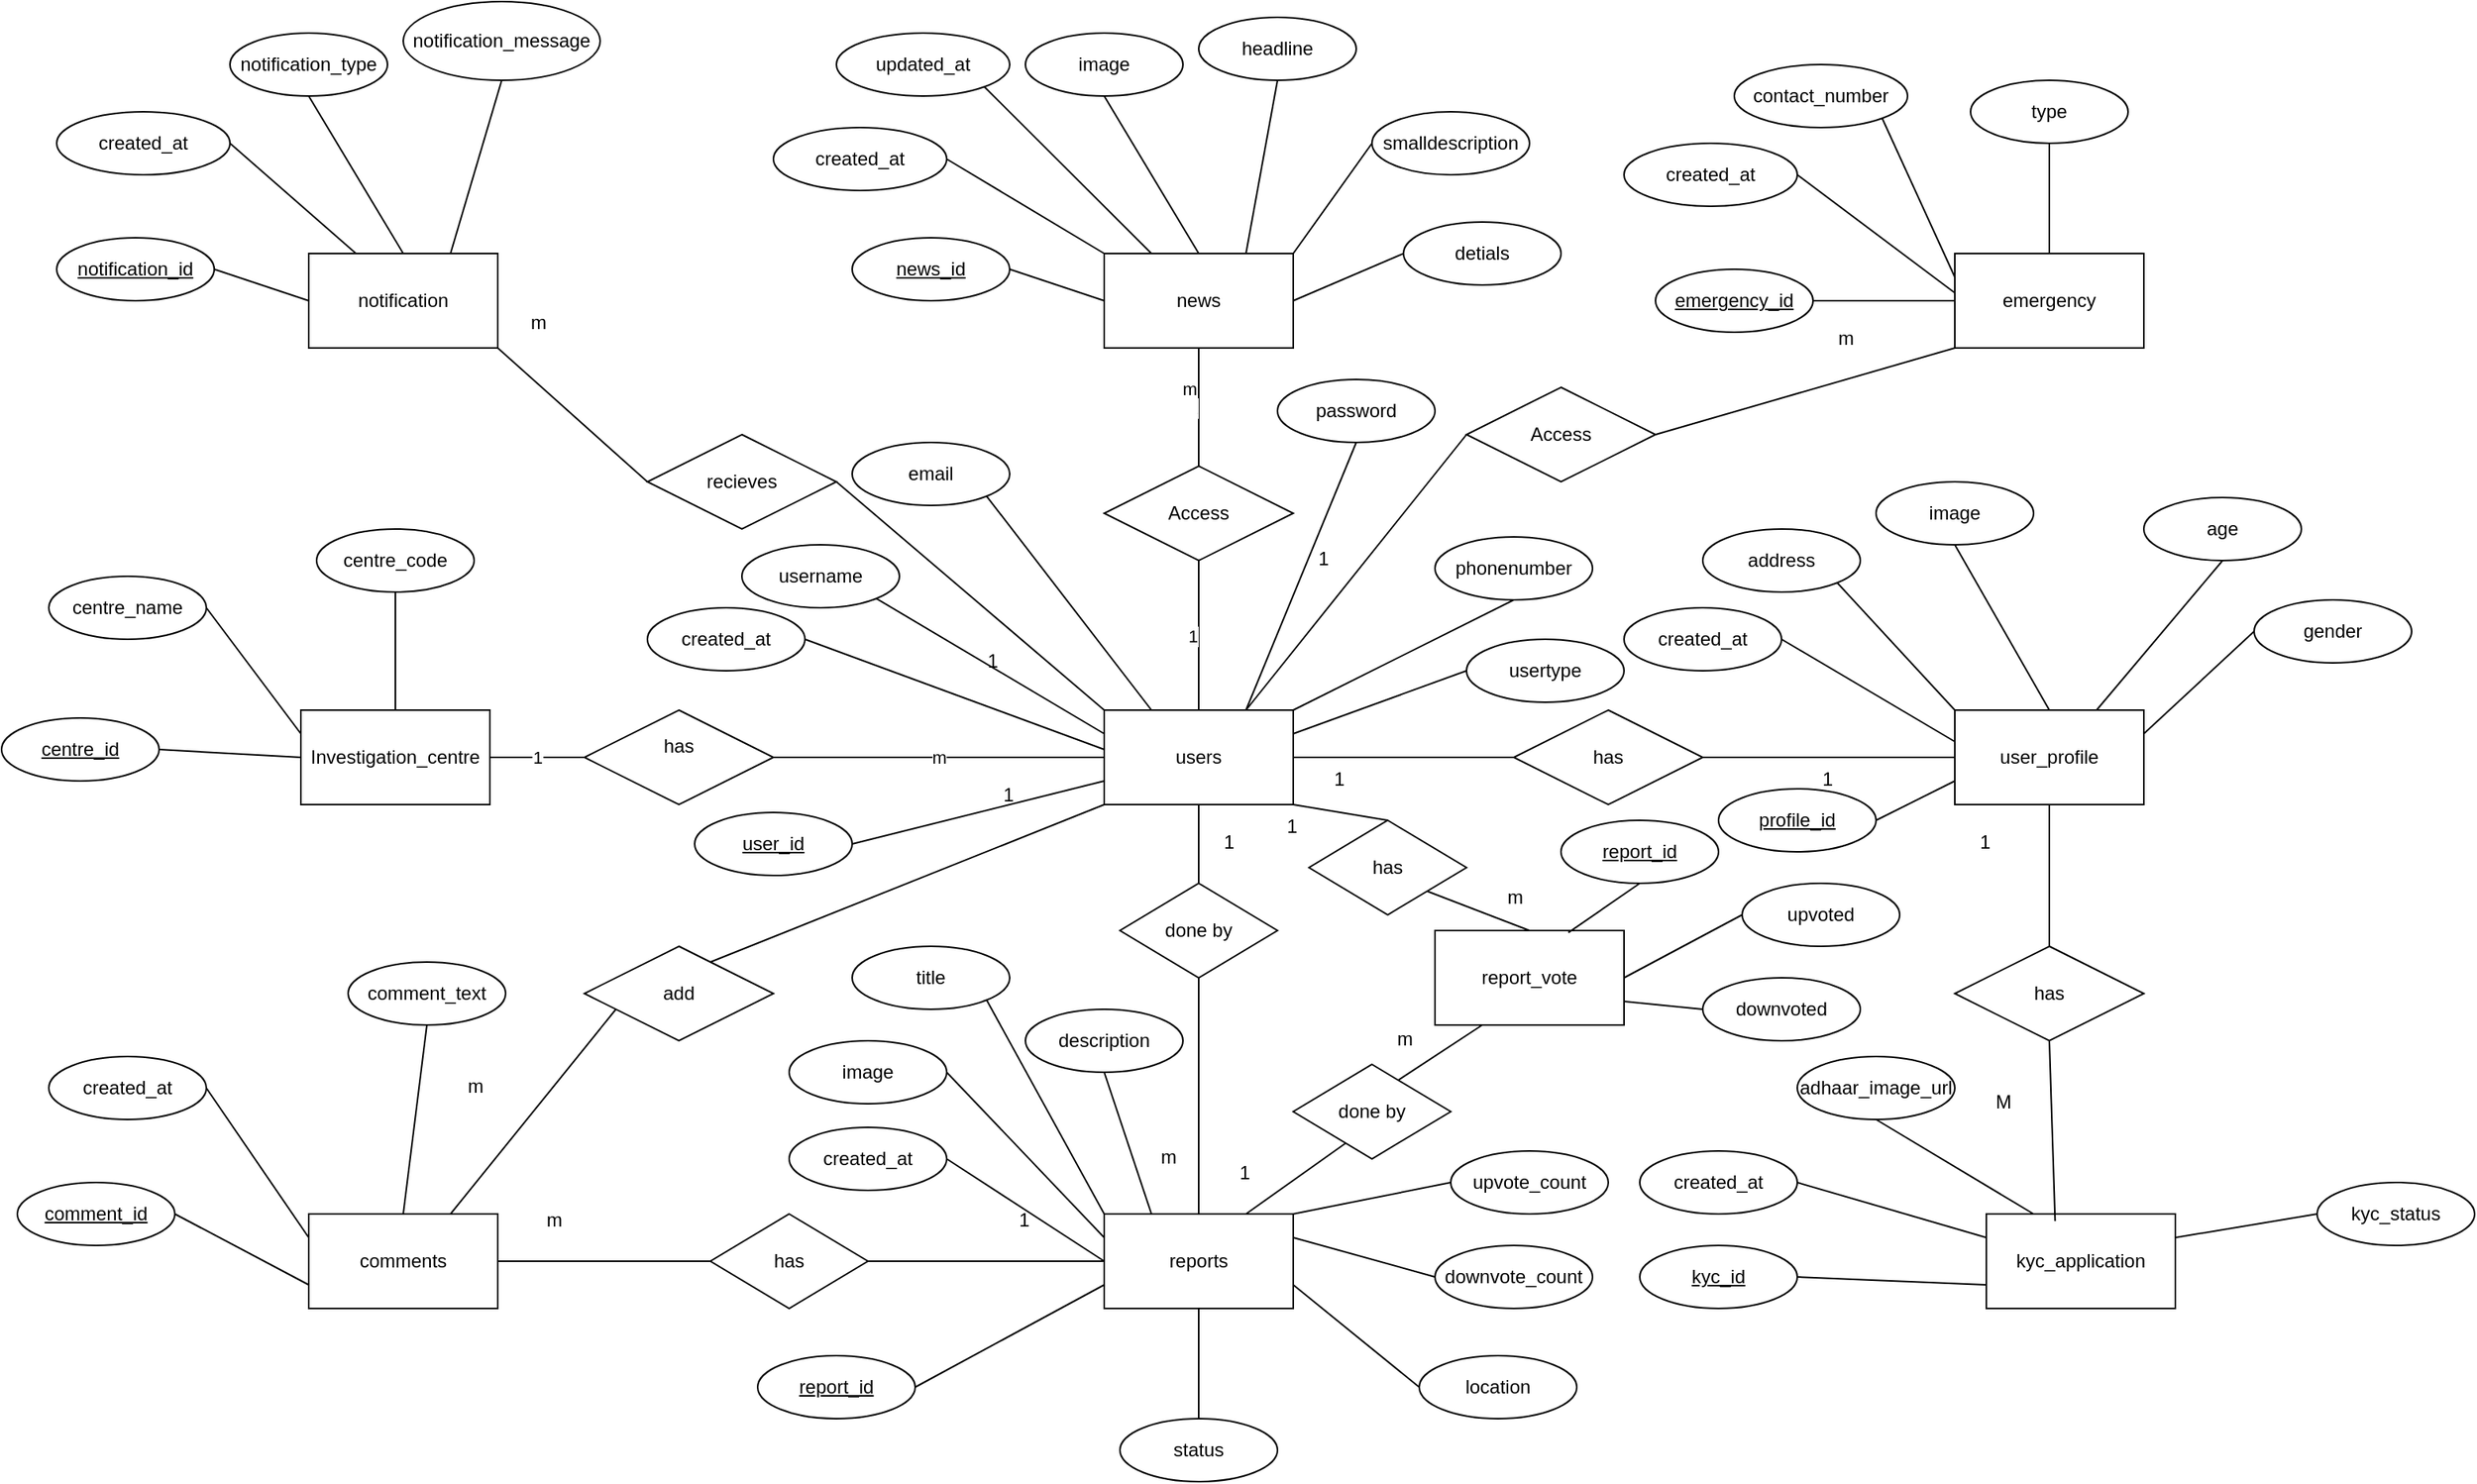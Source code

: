 <mxfile version="26.0.8">
  <diagram id="UpwW_3bpMgygPteX8tk0" name="Page-1">
    <mxGraphModel dx="983" dy="569" grid="1" gridSize="10" guides="1" tooltips="1" connect="1" arrows="1" fold="1" page="1" pageScale="1" pageWidth="1100" pageHeight="850" math="0" shadow="0">
      <root>
        <mxCell id="0" />
        <mxCell id="1" parent="0" />
        <mxCell id="CwxjlhTfIW4MWgsIg6It-1" value="Investigation_centre" style="rounded=0;whiteSpace=wrap;html=1;" parent="1" vertex="1">
          <mxGeometry x="370" y="580" width="120" height="60" as="geometry" />
        </mxCell>
        <mxCell id="CwxjlhTfIW4MWgsIg6It-2" value="centre_name" style="ellipse;whiteSpace=wrap;html=1;align=center;" parent="1" vertex="1">
          <mxGeometry x="210" y="495" width="100" height="40" as="geometry" />
        </mxCell>
        <mxCell id="CwxjlhTfIW4MWgsIg6It-3" value="centre_id" style="ellipse;whiteSpace=wrap;html=1;align=center;fontStyle=4;" parent="1" vertex="1">
          <mxGeometry x="180" y="585" width="100" height="40" as="geometry" />
        </mxCell>
        <mxCell id="CwxjlhTfIW4MWgsIg6It-4" value="centre_code" style="ellipse;whiteSpace=wrap;html=1;align=center;" parent="1" vertex="1">
          <mxGeometry x="380" y="465" width="100" height="40" as="geometry" />
        </mxCell>
        <mxCell id="CwxjlhTfIW4MWgsIg6It-5" value="" style="endArrow=none;html=1;rounded=0;exitX=1;exitY=0.5;exitDx=0;exitDy=0;entryX=0;entryY=0.5;entryDx=0;entryDy=0;" parent="1" source="CwxjlhTfIW4MWgsIg6It-3" target="CwxjlhTfIW4MWgsIg6It-1" edge="1">
          <mxGeometry relative="1" as="geometry">
            <mxPoint x="360" y="515" as="sourcePoint" />
            <mxPoint x="520" y="515" as="targetPoint" />
          </mxGeometry>
        </mxCell>
        <mxCell id="CwxjlhTfIW4MWgsIg6It-6" value="" style="endArrow=none;html=1;rounded=0;exitX=1;exitY=0.5;exitDx=0;exitDy=0;entryX=0;entryY=0.25;entryDx=0;entryDy=0;" parent="1" source="CwxjlhTfIW4MWgsIg6It-2" target="CwxjlhTfIW4MWgsIg6It-1" edge="1">
          <mxGeometry relative="1" as="geometry">
            <mxPoint x="350" y="485" as="sourcePoint" />
            <mxPoint x="420" y="455" as="targetPoint" />
          </mxGeometry>
        </mxCell>
        <mxCell id="CwxjlhTfIW4MWgsIg6It-7" value="" style="endArrow=none;html=1;rounded=0;exitX=0.5;exitY=1;exitDx=0;exitDy=0;entryX=0.5;entryY=0;entryDx=0;entryDy=0;" parent="1" source="CwxjlhTfIW4MWgsIg6It-4" target="CwxjlhTfIW4MWgsIg6It-1" edge="1">
          <mxGeometry relative="1" as="geometry">
            <mxPoint x="350" y="475" as="sourcePoint" />
            <mxPoint x="390" y="510" as="targetPoint" />
          </mxGeometry>
        </mxCell>
        <mxCell id="CwxjlhTfIW4MWgsIg6It-8" value="users" style="rounded=0;whiteSpace=wrap;html=1;" parent="1" vertex="1">
          <mxGeometry x="880" y="580" width="120" height="60" as="geometry" />
        </mxCell>
        <mxCell id="CwxjlhTfIW4MWgsIg6It-9" value="username" style="ellipse;whiteSpace=wrap;html=1;align=center;" parent="1" vertex="1">
          <mxGeometry x="650" y="475" width="100" height="40" as="geometry" />
        </mxCell>
        <mxCell id="CwxjlhTfIW4MWgsIg6It-10" value="user_id" style="ellipse;whiteSpace=wrap;html=1;align=center;fontStyle=4;" parent="1" vertex="1">
          <mxGeometry x="620" y="645" width="100" height="40" as="geometry" />
        </mxCell>
        <mxCell id="CwxjlhTfIW4MWgsIg6It-11" value="email" style="ellipse;whiteSpace=wrap;html=1;align=center;" parent="1" vertex="1">
          <mxGeometry x="720" y="410" width="100" height="40" as="geometry" />
        </mxCell>
        <mxCell id="CwxjlhTfIW4MWgsIg6It-12" value="" style="endArrow=none;html=1;rounded=0;exitX=1;exitY=0.5;exitDx=0;exitDy=0;entryX=0;entryY=0.75;entryDx=0;entryDy=0;" parent="1" source="CwxjlhTfIW4MWgsIg6It-10" target="CwxjlhTfIW4MWgsIg6It-8" edge="1">
          <mxGeometry relative="1" as="geometry">
            <mxPoint x="850" y="600" as="sourcePoint" />
            <mxPoint x="1010" y="600" as="targetPoint" />
          </mxGeometry>
        </mxCell>
        <mxCell id="CwxjlhTfIW4MWgsIg6It-13" value="" style="endArrow=none;html=1;rounded=0;exitX=1;exitY=1;exitDx=0;exitDy=0;entryX=0;entryY=0.25;entryDx=0;entryDy=0;" parent="1" source="CwxjlhTfIW4MWgsIg6It-9" target="CwxjlhTfIW4MWgsIg6It-8" edge="1">
          <mxGeometry relative="1" as="geometry">
            <mxPoint x="840" y="570" as="sourcePoint" />
            <mxPoint x="910" y="540" as="targetPoint" />
          </mxGeometry>
        </mxCell>
        <mxCell id="CwxjlhTfIW4MWgsIg6It-14" value="" style="endArrow=none;html=1;rounded=0;exitX=1;exitY=1;exitDx=0;exitDy=0;entryX=0.25;entryY=0;entryDx=0;entryDy=0;" parent="1" source="CwxjlhTfIW4MWgsIg6It-11" target="CwxjlhTfIW4MWgsIg6It-8" edge="1">
          <mxGeometry relative="1" as="geometry">
            <mxPoint x="840" y="560" as="sourcePoint" />
            <mxPoint x="900" y="570" as="targetPoint" />
          </mxGeometry>
        </mxCell>
        <mxCell id="CwxjlhTfIW4MWgsIg6It-15" value="password" style="ellipse;whiteSpace=wrap;html=1;align=center;" parent="1" vertex="1">
          <mxGeometry x="990" y="370" width="100" height="40" as="geometry" />
        </mxCell>
        <mxCell id="CwxjlhTfIW4MWgsIg6It-16" value="phonenumber" style="ellipse;whiteSpace=wrap;html=1;align=center;" parent="1" vertex="1">
          <mxGeometry x="1090" y="470" width="100" height="40" as="geometry" />
        </mxCell>
        <mxCell id="CwxjlhTfIW4MWgsIg6It-17" value="" style="endArrow=none;html=1;rounded=0;exitX=0.5;exitY=1;exitDx=0;exitDy=0;entryX=0.75;entryY=0;entryDx=0;entryDy=0;" parent="1" source="CwxjlhTfIW4MWgsIg6It-15" target="CwxjlhTfIW4MWgsIg6It-8" edge="1">
          <mxGeometry relative="1" as="geometry">
            <mxPoint x="890" y="520" as="sourcePoint" />
            <mxPoint x="940" y="580" as="targetPoint" />
          </mxGeometry>
        </mxCell>
        <mxCell id="CwxjlhTfIW4MWgsIg6It-18" value="" style="endArrow=none;html=1;rounded=0;exitX=0.5;exitY=1;exitDx=0;exitDy=0;entryX=1;entryY=0;entryDx=0;entryDy=0;" parent="1" source="CwxjlhTfIW4MWgsIg6It-16" target="CwxjlhTfIW4MWgsIg6It-8" edge="1">
          <mxGeometry relative="1" as="geometry">
            <mxPoint x="1000" y="500" as="sourcePoint" />
            <mxPoint x="970" y="580" as="targetPoint" />
          </mxGeometry>
        </mxCell>
        <mxCell id="CwxjlhTfIW4MWgsIg6It-19" value="usertype" style="ellipse;whiteSpace=wrap;html=1;align=center;" parent="1" vertex="1">
          <mxGeometry x="1110" y="535" width="100" height="40" as="geometry" />
        </mxCell>
        <mxCell id="CwxjlhTfIW4MWgsIg6It-20" value="" style="endArrow=none;html=1;rounded=0;exitX=0;exitY=0.5;exitDx=0;exitDy=0;entryX=1;entryY=0.25;entryDx=0;entryDy=0;" parent="1" source="CwxjlhTfIW4MWgsIg6It-19" target="CwxjlhTfIW4MWgsIg6It-8" edge="1">
          <mxGeometry relative="1" as="geometry">
            <mxPoint x="1070" y="500" as="sourcePoint" />
            <mxPoint x="1000" y="580" as="targetPoint" />
          </mxGeometry>
        </mxCell>
        <mxCell id="CwxjlhTfIW4MWgsIg6It-21" value="created_at" style="ellipse;whiteSpace=wrap;html=1;align=center;" parent="1" vertex="1">
          <mxGeometry x="590" y="515" width="100" height="40" as="geometry" />
        </mxCell>
        <mxCell id="CwxjlhTfIW4MWgsIg6It-22" value="" style="endArrow=none;html=1;rounded=0;exitX=1;exitY=0.5;exitDx=0;exitDy=0;" parent="1" source="CwxjlhTfIW4MWgsIg6It-21" edge="1">
          <mxGeometry relative="1" as="geometry">
            <mxPoint x="815" y="514" as="sourcePoint" />
            <mxPoint x="880" y="605" as="targetPoint" />
          </mxGeometry>
        </mxCell>
        <mxCell id="CwxjlhTfIW4MWgsIg6It-23" value="reports" style="rounded=0;whiteSpace=wrap;html=1;" parent="1" vertex="1">
          <mxGeometry x="880" y="900" width="120" height="60" as="geometry" />
        </mxCell>
        <mxCell id="CwxjlhTfIW4MWgsIg6It-24" value="title" style="ellipse;whiteSpace=wrap;html=1;align=center;" parent="1" vertex="1">
          <mxGeometry x="720" y="730" width="100" height="40" as="geometry" />
        </mxCell>
        <mxCell id="CwxjlhTfIW4MWgsIg6It-25" value="report_id" style="ellipse;whiteSpace=wrap;html=1;align=center;fontStyle=4;" parent="1" vertex="1">
          <mxGeometry x="660" y="990" width="100" height="40" as="geometry" />
        </mxCell>
        <mxCell id="CwxjlhTfIW4MWgsIg6It-26" value="description" style="ellipse;whiteSpace=wrap;html=1;align=center;" parent="1" vertex="1">
          <mxGeometry x="830" y="770" width="100" height="40" as="geometry" />
        </mxCell>
        <mxCell id="CwxjlhTfIW4MWgsIg6It-27" value="" style="endArrow=none;html=1;rounded=0;exitX=1;exitY=0.5;exitDx=0;exitDy=0;entryX=0;entryY=0.75;entryDx=0;entryDy=0;" parent="1" source="CwxjlhTfIW4MWgsIg6It-25" target="CwxjlhTfIW4MWgsIg6It-23" edge="1">
          <mxGeometry relative="1" as="geometry">
            <mxPoint x="850" y="870" as="sourcePoint" />
            <mxPoint x="1010" y="870" as="targetPoint" />
          </mxGeometry>
        </mxCell>
        <mxCell id="CwxjlhTfIW4MWgsIg6It-28" value="" style="endArrow=none;html=1;rounded=0;exitX=1;exitY=1;exitDx=0;exitDy=0;entryX=0;entryY=0;entryDx=0;entryDy=0;" parent="1" source="CwxjlhTfIW4MWgsIg6It-24" target="CwxjlhTfIW4MWgsIg6It-23" edge="1">
          <mxGeometry relative="1" as="geometry">
            <mxPoint x="840" y="840" as="sourcePoint" />
            <mxPoint x="910" y="810" as="targetPoint" />
          </mxGeometry>
        </mxCell>
        <mxCell id="CwxjlhTfIW4MWgsIg6It-29" value="" style="endArrow=none;html=1;rounded=0;exitX=0.5;exitY=1;exitDx=0;exitDy=0;entryX=0.25;entryY=0;entryDx=0;entryDy=0;" parent="1" source="CwxjlhTfIW4MWgsIg6It-26" target="CwxjlhTfIW4MWgsIg6It-23" edge="1">
          <mxGeometry relative="1" as="geometry">
            <mxPoint x="840" y="830" as="sourcePoint" />
            <mxPoint x="880" y="865" as="targetPoint" />
          </mxGeometry>
        </mxCell>
        <mxCell id="CwxjlhTfIW4MWgsIg6It-30" value="upvote_count" style="ellipse;whiteSpace=wrap;html=1;align=center;" parent="1" vertex="1">
          <mxGeometry x="1100" y="860" width="100" height="40" as="geometry" />
        </mxCell>
        <mxCell id="CwxjlhTfIW4MWgsIg6It-31" value="downvote_count" style="ellipse;whiteSpace=wrap;html=1;align=center;" parent="1" vertex="1">
          <mxGeometry x="1090" y="920" width="100" height="40" as="geometry" />
        </mxCell>
        <mxCell id="CwxjlhTfIW4MWgsIg6It-32" value="" style="endArrow=none;html=1;rounded=0;exitX=0;exitY=0.5;exitDx=0;exitDy=0;entryX=1;entryY=0;entryDx=0;entryDy=0;" parent="1" source="CwxjlhTfIW4MWgsIg6It-30" target="CwxjlhTfIW4MWgsIg6It-23" edge="1">
          <mxGeometry relative="1" as="geometry">
            <mxPoint x="890" y="790" as="sourcePoint" />
            <mxPoint x="1010" y="900" as="targetPoint" />
          </mxGeometry>
        </mxCell>
        <mxCell id="CwxjlhTfIW4MWgsIg6It-33" value="" style="endArrow=none;html=1;rounded=0;exitX=0;exitY=0.5;exitDx=0;exitDy=0;entryX=1;entryY=0.25;entryDx=0;entryDy=0;" parent="1" source="CwxjlhTfIW4MWgsIg6It-31" target="CwxjlhTfIW4MWgsIg6It-23" edge="1">
          <mxGeometry relative="1" as="geometry">
            <mxPoint x="1000" y="770" as="sourcePoint" />
            <mxPoint x="970" y="850" as="targetPoint" />
          </mxGeometry>
        </mxCell>
        <mxCell id="CwxjlhTfIW4MWgsIg6It-34" value="location" style="ellipse;whiteSpace=wrap;html=1;align=center;" parent="1" vertex="1">
          <mxGeometry x="1080" y="990" width="100" height="40" as="geometry" />
        </mxCell>
        <mxCell id="CwxjlhTfIW4MWgsIg6It-35" value="" style="endArrow=none;html=1;rounded=0;exitX=0;exitY=0.5;exitDx=0;exitDy=0;entryX=1;entryY=0.75;entryDx=0;entryDy=0;" parent="1" source="CwxjlhTfIW4MWgsIg6It-34" target="CwxjlhTfIW4MWgsIg6It-23" edge="1">
          <mxGeometry relative="1" as="geometry">
            <mxPoint x="1070" y="770" as="sourcePoint" />
            <mxPoint x="1000" y="850" as="targetPoint" />
          </mxGeometry>
        </mxCell>
        <mxCell id="CwxjlhTfIW4MWgsIg6It-36" value="created_at" style="ellipse;whiteSpace=wrap;html=1;align=center;" parent="1" vertex="1">
          <mxGeometry x="680" y="845" width="100" height="40" as="geometry" />
        </mxCell>
        <mxCell id="CwxjlhTfIW4MWgsIg6It-37" value="" style="endArrow=none;html=1;rounded=0;exitX=1;exitY=0.5;exitDx=0;exitDy=0;entryX=0;entryY=0.5;entryDx=0;entryDy=0;" parent="1" source="CwxjlhTfIW4MWgsIg6It-36" target="CwxjlhTfIW4MWgsIg6It-23" edge="1">
          <mxGeometry relative="1" as="geometry">
            <mxPoint x="815" y="784" as="sourcePoint" />
            <mxPoint x="880" y="875" as="targetPoint" />
          </mxGeometry>
        </mxCell>
        <mxCell id="CwxjlhTfIW4MWgsIg6It-38" value="status" style="ellipse;whiteSpace=wrap;html=1;align=center;" parent="1" vertex="1">
          <mxGeometry x="890" y="1030" width="100" height="40" as="geometry" />
        </mxCell>
        <mxCell id="CwxjlhTfIW4MWgsIg6It-39" value="" style="endArrow=none;html=1;rounded=0;entryX=0.5;entryY=0;entryDx=0;entryDy=0;exitX=0.5;exitY=1;exitDx=0;exitDy=0;" parent="1" source="oE_XRQ_vZmTgWbJJ4Rda-1" target="CwxjlhTfIW4MWgsIg6It-23" edge="1">
          <mxGeometry relative="1" as="geometry">
            <mxPoint x="930" y="750" as="sourcePoint" />
            <mxPoint x="920" y="860" as="targetPoint" />
            <Array as="points" />
          </mxGeometry>
        </mxCell>
        <mxCell id="CwxjlhTfIW4MWgsIg6It-40" value="" style="endArrow=none;html=1;rounded=0;exitX=0.5;exitY=0;exitDx=0;exitDy=0;entryX=0.5;entryY=1;entryDx=0;entryDy=0;" parent="1" source="CwxjlhTfIW4MWgsIg6It-38" target="CwxjlhTfIW4MWgsIg6It-23" edge="1">
          <mxGeometry relative="1" as="geometry">
            <mxPoint x="1150" y="800" as="sourcePoint" />
            <mxPoint x="1000" y="875" as="targetPoint" />
          </mxGeometry>
        </mxCell>
        <mxCell id="CwxjlhTfIW4MWgsIg6It-41" value="image" style="ellipse;whiteSpace=wrap;html=1;align=center;" parent="1" vertex="1">
          <mxGeometry x="680" y="790" width="100" height="40" as="geometry" />
        </mxCell>
        <mxCell id="CwxjlhTfIW4MWgsIg6It-42" value="" style="endArrow=none;html=1;rounded=0;exitX=1;exitY=0.5;exitDx=0;exitDy=0;entryX=0;entryY=0.25;entryDx=0;entryDy=0;" parent="1" source="CwxjlhTfIW4MWgsIg6It-41" target="CwxjlhTfIW4MWgsIg6It-23" edge="1">
          <mxGeometry relative="1" as="geometry">
            <mxPoint x="785" y="734" as="sourcePoint" />
            <mxPoint x="870" y="870" as="targetPoint" />
          </mxGeometry>
        </mxCell>
        <mxCell id="CwxjlhTfIW4MWgsIg6It-43" value="comments" style="rounded=0;whiteSpace=wrap;html=1;" parent="1" vertex="1">
          <mxGeometry x="375" y="900" width="120" height="60" as="geometry" />
        </mxCell>
        <mxCell id="CwxjlhTfIW4MWgsIg6It-44" value="comment_id" style="ellipse;whiteSpace=wrap;html=1;align=center;fontStyle=4;" parent="1" vertex="1">
          <mxGeometry x="190" y="880" width="100" height="40" as="geometry" />
        </mxCell>
        <mxCell id="CwxjlhTfIW4MWgsIg6It-45" value="" style="endArrow=none;html=1;rounded=0;exitX=1;exitY=0.5;exitDx=0;exitDy=0;entryX=0;entryY=0.75;entryDx=0;entryDy=0;" parent="1" source="CwxjlhTfIW4MWgsIg6It-44" target="CwxjlhTfIW4MWgsIg6It-43" edge="1">
          <mxGeometry relative="1" as="geometry">
            <mxPoint x="330" y="870" as="sourcePoint" />
            <mxPoint x="490" y="870" as="targetPoint" />
          </mxGeometry>
        </mxCell>
        <mxCell id="CwxjlhTfIW4MWgsIg6It-46" value="created_at" style="ellipse;whiteSpace=wrap;html=1;align=center;" parent="1" vertex="1">
          <mxGeometry x="210" y="800" width="100" height="40" as="geometry" />
        </mxCell>
        <mxCell id="CwxjlhTfIW4MWgsIg6It-47" value="" style="endArrow=none;html=1;rounded=0;exitX=1;exitY=0.5;exitDx=0;exitDy=0;entryX=0;entryY=0.25;entryDx=0;entryDy=0;" parent="1" source="CwxjlhTfIW4MWgsIg6It-46" target="CwxjlhTfIW4MWgsIg6It-43" edge="1">
          <mxGeometry relative="1" as="geometry">
            <mxPoint x="295" y="784" as="sourcePoint" />
            <mxPoint x="360" y="875" as="targetPoint" />
          </mxGeometry>
        </mxCell>
        <mxCell id="CwxjlhTfIW4MWgsIg6It-48" value="comment_text" style="ellipse;whiteSpace=wrap;html=1;align=center;" parent="1" vertex="1">
          <mxGeometry x="400" y="740" width="100" height="40" as="geometry" />
        </mxCell>
        <mxCell id="CwxjlhTfIW4MWgsIg6It-49" value="" style="endArrow=none;html=1;rounded=0;exitX=0.5;exitY=1;exitDx=0;exitDy=0;entryX=0.5;entryY=0;entryDx=0;entryDy=0;" parent="1" source="CwxjlhTfIW4MWgsIg6It-48" target="CwxjlhTfIW4MWgsIg6It-43" edge="1">
          <mxGeometry relative="1" as="geometry">
            <mxPoint x="265" y="734" as="sourcePoint" />
            <mxPoint x="350" y="870" as="targetPoint" />
          </mxGeometry>
        </mxCell>
        <mxCell id="CwxjlhTfIW4MWgsIg6It-50" value="" style="endArrow=none;html=1;rounded=0;exitX=1;exitY=0.5;exitDx=0;exitDy=0;entryX=0;entryY=0.5;entryDx=0;entryDy=0;" parent="1" source="oE_XRQ_vZmTgWbJJ4Rda-42" target="CwxjlhTfIW4MWgsIg6It-23" edge="1">
          <mxGeometry relative="1" as="geometry">
            <mxPoint x="950" y="650" as="sourcePoint" />
            <mxPoint x="950" y="860" as="targetPoint" />
          </mxGeometry>
        </mxCell>
        <mxCell id="CwxjlhTfIW4MWgsIg6It-51" value="1" style="text;strokeColor=none;fillColor=none;spacingLeft=4;spacingRight=4;overflow=hidden;rotatable=0;points=[[0,0.5],[1,0.5]];portConstraint=eastwest;fontSize=12;whiteSpace=wrap;html=1;" parent="1" vertex="1">
          <mxGeometry x="950" y="650" width="40" height="30" as="geometry" />
        </mxCell>
        <mxCell id="CwxjlhTfIW4MWgsIg6It-52" value="m" style="text;strokeColor=none;fillColor=none;spacingLeft=4;spacingRight=4;overflow=hidden;rotatable=0;points=[[0,0.5],[1,0.5]];portConstraint=eastwest;fontSize=12;whiteSpace=wrap;html=1;" parent="1" vertex="1">
          <mxGeometry x="910" y="850" width="40" height="30" as="geometry" />
        </mxCell>
        <mxCell id="CwxjlhTfIW4MWgsIg6It-53" value="1" style="text;strokeColor=none;fillColor=none;spacingLeft=4;spacingRight=4;overflow=hidden;rotatable=0;points=[[0,0.5],[1,0.5]];portConstraint=eastwest;fontSize=12;whiteSpace=wrap;html=1;" parent="1" vertex="1">
          <mxGeometry x="820" y="890" width="40" height="30" as="geometry" />
        </mxCell>
        <mxCell id="CwxjlhTfIW4MWgsIg6It-54" value="m" style="text;strokeColor=none;fillColor=none;spacingLeft=4;spacingRight=4;overflow=hidden;rotatable=0;points=[[0,0.5],[1,0.5]];portConstraint=eastwest;fontSize=12;whiteSpace=wrap;html=1;" parent="1" vertex="1">
          <mxGeometry x="520" y="890" width="40" height="30" as="geometry" />
        </mxCell>
        <mxCell id="CwxjlhTfIW4MWgsIg6It-55" value="" style="endArrow=none;html=1;rounded=0;exitX=0;exitY=0.75;exitDx=0;exitDy=0;entryX=0.75;entryY=0;entryDx=0;entryDy=0;" parent="1" source="oE_XRQ_vZmTgWbJJ4Rda-45" target="CwxjlhTfIW4MWgsIg6It-43" edge="1">
          <mxGeometry relative="1" as="geometry">
            <mxPoint x="520" y="890" as="sourcePoint" />
            <mxPoint x="890" y="890" as="targetPoint" />
          </mxGeometry>
        </mxCell>
        <mxCell id="CwxjlhTfIW4MWgsIg6It-56" value="m" style="text;strokeColor=none;fillColor=none;spacingLeft=4;spacingRight=4;overflow=hidden;rotatable=0;points=[[0,0.5],[1,0.5]];portConstraint=eastwest;fontSize=12;whiteSpace=wrap;html=1;" parent="1" vertex="1">
          <mxGeometry x="470" y="805" width="40" height="30" as="geometry" />
        </mxCell>
        <mxCell id="CwxjlhTfIW4MWgsIg6It-57" value="1" style="text;strokeColor=none;fillColor=none;spacingLeft=4;spacingRight=4;overflow=hidden;rotatable=0;points=[[0,0.5],[1,0.5]];portConstraint=eastwest;fontSize=12;whiteSpace=wrap;html=1;" parent="1" vertex="1">
          <mxGeometry x="810" y="620" width="40" height="30" as="geometry" />
        </mxCell>
        <mxCell id="CwxjlhTfIW4MWgsIg6It-58" value="user_profile" style="rounded=0;whiteSpace=wrap;html=1;" parent="1" vertex="1">
          <mxGeometry x="1420" y="580" width="120" height="60" as="geometry" />
        </mxCell>
        <mxCell id="CwxjlhTfIW4MWgsIg6It-59" value="address" style="ellipse;whiteSpace=wrap;html=1;align=center;" parent="1" vertex="1">
          <mxGeometry x="1260" y="465" width="100" height="40" as="geometry" />
        </mxCell>
        <mxCell id="CwxjlhTfIW4MWgsIg6It-60" value="profile_id" style="ellipse;whiteSpace=wrap;html=1;align=center;fontStyle=4;" parent="1" vertex="1">
          <mxGeometry x="1270" y="630" width="100" height="40" as="geometry" />
        </mxCell>
        <mxCell id="CwxjlhTfIW4MWgsIg6It-61" value="image" style="ellipse;whiteSpace=wrap;html=1;align=center;" parent="1" vertex="1">
          <mxGeometry x="1370" y="435" width="100" height="40" as="geometry" />
        </mxCell>
        <mxCell id="CwxjlhTfIW4MWgsIg6It-62" value="" style="endArrow=none;html=1;rounded=0;exitX=1;exitY=0.5;exitDx=0;exitDy=0;entryX=0;entryY=0.75;entryDx=0;entryDy=0;" parent="1" source="CwxjlhTfIW4MWgsIg6It-60" target="CwxjlhTfIW4MWgsIg6It-58" edge="1">
          <mxGeometry relative="1" as="geometry">
            <mxPoint x="1390" y="595" as="sourcePoint" />
            <mxPoint x="1550" y="595" as="targetPoint" />
          </mxGeometry>
        </mxCell>
        <mxCell id="CwxjlhTfIW4MWgsIg6It-63" value="" style="endArrow=none;html=1;rounded=0;exitX=1;exitY=1;exitDx=0;exitDy=0;entryX=0;entryY=0;entryDx=0;entryDy=0;" parent="1" source="CwxjlhTfIW4MWgsIg6It-59" target="CwxjlhTfIW4MWgsIg6It-58" edge="1">
          <mxGeometry relative="1" as="geometry">
            <mxPoint x="1380" y="565" as="sourcePoint" />
            <mxPoint x="1450" y="535" as="targetPoint" />
          </mxGeometry>
        </mxCell>
        <mxCell id="CwxjlhTfIW4MWgsIg6It-64" value="" style="endArrow=none;html=1;rounded=0;exitX=0.5;exitY=1;exitDx=0;exitDy=0;entryX=0.5;entryY=0;entryDx=0;entryDy=0;" parent="1" source="CwxjlhTfIW4MWgsIg6It-61" target="CwxjlhTfIW4MWgsIg6It-58" edge="1">
          <mxGeometry relative="1" as="geometry">
            <mxPoint x="1380" y="555" as="sourcePoint" />
            <mxPoint x="1420" y="590" as="targetPoint" />
          </mxGeometry>
        </mxCell>
        <mxCell id="CwxjlhTfIW4MWgsIg6It-66" value="age" style="ellipse;whiteSpace=wrap;html=1;align=center;" parent="1" vertex="1">
          <mxGeometry x="1540" y="445" width="100" height="40" as="geometry" />
        </mxCell>
        <mxCell id="CwxjlhTfIW4MWgsIg6It-68" value="" style="endArrow=none;html=1;rounded=0;exitX=0.5;exitY=1;exitDx=0;exitDy=0;entryX=0.75;entryY=0;entryDx=0;entryDy=0;" parent="1" source="CwxjlhTfIW4MWgsIg6It-66" target="CwxjlhTfIW4MWgsIg6It-58" edge="1">
          <mxGeometry relative="1" as="geometry">
            <mxPoint x="1540" y="495" as="sourcePoint" />
            <mxPoint x="1510" y="575" as="targetPoint" />
          </mxGeometry>
        </mxCell>
        <mxCell id="CwxjlhTfIW4MWgsIg6It-69" value="gender" style="ellipse;whiteSpace=wrap;html=1;align=center;" parent="1" vertex="1">
          <mxGeometry x="1610" y="510" width="100" height="40" as="geometry" />
        </mxCell>
        <mxCell id="CwxjlhTfIW4MWgsIg6It-70" value="" style="endArrow=none;html=1;rounded=0;exitX=0;exitY=0.5;exitDx=0;exitDy=0;entryX=1;entryY=0.25;entryDx=0;entryDy=0;" parent="1" source="CwxjlhTfIW4MWgsIg6It-69" target="CwxjlhTfIW4MWgsIg6It-58" edge="1">
          <mxGeometry relative="1" as="geometry">
            <mxPoint x="1610" y="495" as="sourcePoint" />
            <mxPoint x="1540" y="575" as="targetPoint" />
          </mxGeometry>
        </mxCell>
        <mxCell id="CwxjlhTfIW4MWgsIg6It-71" value="created_at" style="ellipse;whiteSpace=wrap;html=1;align=center;" parent="1" vertex="1">
          <mxGeometry x="1210" y="515" width="100" height="40" as="geometry" />
        </mxCell>
        <mxCell id="CwxjlhTfIW4MWgsIg6It-72" value="" style="endArrow=none;html=1;rounded=0;exitX=1;exitY=0.5;exitDx=0;exitDy=0;" parent="1" source="CwxjlhTfIW4MWgsIg6It-71" edge="1">
          <mxGeometry relative="1" as="geometry">
            <mxPoint x="1355" y="509" as="sourcePoint" />
            <mxPoint x="1420" y="600" as="targetPoint" />
          </mxGeometry>
        </mxCell>
        <mxCell id="CwxjlhTfIW4MWgsIg6It-73" value="" style="endArrow=none;html=1;rounded=0;exitX=1;exitY=0.5;exitDx=0;exitDy=0;entryX=0;entryY=0.5;entryDx=0;entryDy=0;" parent="1" source="CwxjlhTfIW4MWgsIg6It-8" target="CwxjlhTfIW4MWgsIg6It-90" edge="1">
          <mxGeometry relative="1" as="geometry">
            <mxPoint x="950" y="650" as="sourcePoint" />
            <mxPoint x="1130" y="630" as="targetPoint" />
          </mxGeometry>
        </mxCell>
        <mxCell id="CwxjlhTfIW4MWgsIg6It-74" value="1" style="text;strokeColor=none;fillColor=none;spacingLeft=4;spacingRight=4;overflow=hidden;rotatable=0;points=[[0,0.5],[1,0.5]];portConstraint=eastwest;fontSize=12;whiteSpace=wrap;html=1;" parent="1" vertex="1">
          <mxGeometry x="1020" y="610" width="40" height="30" as="geometry" />
        </mxCell>
        <mxCell id="CwxjlhTfIW4MWgsIg6It-75" value="1" style="text;strokeColor=none;fillColor=none;spacingLeft=4;spacingRight=4;overflow=hidden;rotatable=0;points=[[0,0.5],[1,0.5]];portConstraint=eastwest;fontSize=12;whiteSpace=wrap;html=1;" parent="1" vertex="1">
          <mxGeometry x="1330" y="610" width="40" height="30" as="geometry" />
        </mxCell>
        <mxCell id="CwxjlhTfIW4MWgsIg6It-76" value="emergency" style="rounded=0;whiteSpace=wrap;html=1;" parent="1" vertex="1">
          <mxGeometry x="1420" y="290" width="120" height="60" as="geometry" />
        </mxCell>
        <mxCell id="CwxjlhTfIW4MWgsIg6It-77" value="contact_number" style="ellipse;whiteSpace=wrap;html=1;align=center;" parent="1" vertex="1">
          <mxGeometry x="1280" y="170" width="110" height="40" as="geometry" />
        </mxCell>
        <mxCell id="CwxjlhTfIW4MWgsIg6It-78" value="emergency_id" style="ellipse;whiteSpace=wrap;html=1;align=center;fontStyle=4;" parent="1" vertex="1">
          <mxGeometry x="1230" y="300" width="100" height="40" as="geometry" />
        </mxCell>
        <mxCell id="CwxjlhTfIW4MWgsIg6It-79" value="type" style="ellipse;whiteSpace=wrap;html=1;align=center;" parent="1" vertex="1">
          <mxGeometry x="1430" y="180" width="100" height="40" as="geometry" />
        </mxCell>
        <mxCell id="CwxjlhTfIW4MWgsIg6It-80" value="" style="endArrow=none;html=1;rounded=0;exitX=1;exitY=0.5;exitDx=0;exitDy=0;entryX=0;entryY=0.5;entryDx=0;entryDy=0;" parent="1" source="CwxjlhTfIW4MWgsIg6It-78" target="CwxjlhTfIW4MWgsIg6It-76" edge="1">
          <mxGeometry relative="1" as="geometry">
            <mxPoint x="1410" y="230" as="sourcePoint" />
            <mxPoint x="1570" y="230" as="targetPoint" />
          </mxGeometry>
        </mxCell>
        <mxCell id="CwxjlhTfIW4MWgsIg6It-81" value="" style="endArrow=none;html=1;rounded=0;exitX=1;exitY=1;exitDx=0;exitDy=0;entryX=0;entryY=0.25;entryDx=0;entryDy=0;" parent="1" source="CwxjlhTfIW4MWgsIg6It-77" target="CwxjlhTfIW4MWgsIg6It-76" edge="1">
          <mxGeometry relative="1" as="geometry">
            <mxPoint x="1400" y="200" as="sourcePoint" />
            <mxPoint x="1470" y="170" as="targetPoint" />
          </mxGeometry>
        </mxCell>
        <mxCell id="CwxjlhTfIW4MWgsIg6It-82" value="" style="endArrow=none;html=1;rounded=0;exitX=0.5;exitY=1;exitDx=0;exitDy=0;entryX=0.5;entryY=0;entryDx=0;entryDy=0;" parent="1" source="CwxjlhTfIW4MWgsIg6It-79" target="CwxjlhTfIW4MWgsIg6It-76" edge="1">
          <mxGeometry relative="1" as="geometry">
            <mxPoint x="1400" y="190" as="sourcePoint" />
            <mxPoint x="1440" y="225" as="targetPoint" />
          </mxGeometry>
        </mxCell>
        <mxCell id="CwxjlhTfIW4MWgsIg6It-83" value="Access" style="shape=rhombus;perimeter=rhombusPerimeter;whiteSpace=wrap;html=1;align=center;" parent="1" vertex="1">
          <mxGeometry x="1110" y="375" width="120" height="60" as="geometry" />
        </mxCell>
        <mxCell id="CwxjlhTfIW4MWgsIg6It-84" value="" style="endArrow=none;html=1;rounded=0;exitX=0;exitY=0.5;exitDx=0;exitDy=0;entryX=0.75;entryY=0;entryDx=0;entryDy=0;" parent="1" source="CwxjlhTfIW4MWgsIg6It-83" target="CwxjlhTfIW4MWgsIg6It-8" edge="1">
          <mxGeometry relative="1" as="geometry">
            <mxPoint x="990" y="455" as="sourcePoint" />
            <mxPoint x="980" y="590" as="targetPoint" />
          </mxGeometry>
        </mxCell>
        <mxCell id="CwxjlhTfIW4MWgsIg6It-85" value="" style="endArrow=none;html=1;rounded=0;exitX=0;exitY=1;exitDx=0;exitDy=0;entryX=1;entryY=0.5;entryDx=0;entryDy=0;" parent="1" source="CwxjlhTfIW4MWgsIg6It-76" target="CwxjlhTfIW4MWgsIg6It-83" edge="1">
          <mxGeometry relative="1" as="geometry">
            <mxPoint x="1120" y="415" as="sourcePoint" />
            <mxPoint x="980" y="590" as="targetPoint" />
          </mxGeometry>
        </mxCell>
        <mxCell id="CwxjlhTfIW4MWgsIg6It-86" value="1" style="text;strokeColor=none;fillColor=none;spacingLeft=4;spacingRight=4;overflow=hidden;rotatable=0;points=[[0,0.5],[1,0.5]];portConstraint=eastwest;fontSize=12;whiteSpace=wrap;html=1;" parent="1" vertex="1">
          <mxGeometry x="1010" y="470" width="40" height="30" as="geometry" />
        </mxCell>
        <mxCell id="CwxjlhTfIW4MWgsIg6It-87" value="m" style="text;strokeColor=none;fillColor=none;spacingLeft=4;spacingRight=4;overflow=hidden;rotatable=0;points=[[0,0.5],[1,0.5]];portConstraint=eastwest;fontSize=12;whiteSpace=wrap;html=1;" parent="1" vertex="1">
          <mxGeometry x="1340" y="330" width="40" height="30" as="geometry" />
        </mxCell>
        <mxCell id="CwxjlhTfIW4MWgsIg6It-88" value="created_at" style="ellipse;whiteSpace=wrap;html=1;align=center;" parent="1" vertex="1">
          <mxGeometry x="1210" y="220" width="110" height="40" as="geometry" />
        </mxCell>
        <mxCell id="CwxjlhTfIW4MWgsIg6It-89" value="" style="endArrow=none;html=1;rounded=0;exitX=1;exitY=0.5;exitDx=0;exitDy=0;" parent="1" source="CwxjlhTfIW4MWgsIg6It-88" edge="1">
          <mxGeometry relative="1" as="geometry">
            <mxPoint x="1384" y="214" as="sourcePoint" />
            <mxPoint x="1420" y="315" as="targetPoint" />
          </mxGeometry>
        </mxCell>
        <mxCell id="CwxjlhTfIW4MWgsIg6It-90" value="has" style="shape=rhombus;perimeter=rhombusPerimeter;whiteSpace=wrap;html=1;align=center;" parent="1" vertex="1">
          <mxGeometry x="1140" y="580" width="120" height="60" as="geometry" />
        </mxCell>
        <mxCell id="CwxjlhTfIW4MWgsIg6It-91" value="" style="endArrow=none;html=1;rounded=0;exitX=1;exitY=0.5;exitDx=0;exitDy=0;entryX=0;entryY=0.5;entryDx=0;entryDy=0;" parent="1" source="CwxjlhTfIW4MWgsIg6It-90" target="CwxjlhTfIW4MWgsIg6It-58" edge="1">
          <mxGeometry relative="1" as="geometry">
            <mxPoint x="1010" y="620" as="sourcePoint" />
            <mxPoint x="1150" y="620" as="targetPoint" />
          </mxGeometry>
        </mxCell>
        <mxCell id="CwxjlhTfIW4MWgsIg6It-92" value="news" style="rounded=0;whiteSpace=wrap;html=1;" parent="1" vertex="1">
          <mxGeometry x="880" y="290" width="120" height="60" as="geometry" />
        </mxCell>
        <mxCell id="CwxjlhTfIW4MWgsIg6It-93" value="Access" style="shape=rhombus;perimeter=rhombusPerimeter;whiteSpace=wrap;html=1;align=center;" parent="1" vertex="1">
          <mxGeometry x="880" y="425" width="120" height="60" as="geometry" />
        </mxCell>
        <mxCell id="CwxjlhTfIW4MWgsIg6It-94" value="" style="endArrow=none;html=1;rounded=0;exitX=0.5;exitY=1;exitDx=0;exitDy=0;entryX=0.5;entryY=0;entryDx=0;entryDy=0;" parent="1" source="CwxjlhTfIW4MWgsIg6It-93" target="CwxjlhTfIW4MWgsIg6It-8" edge="1">
          <mxGeometry relative="1" as="geometry">
            <mxPoint x="1120" y="415" as="sourcePoint" />
            <mxPoint x="980" y="590" as="targetPoint" />
          </mxGeometry>
        </mxCell>
        <mxCell id="CwxjlhTfIW4MWgsIg6It-95" value="1" style="edgeLabel;html=1;align=center;verticalAlign=middle;resizable=0;points=[];" parent="CwxjlhTfIW4MWgsIg6It-94" vertex="1" connectable="0">
          <mxGeometry x="-0.005" y="-4" relative="1" as="geometry">
            <mxPoint as="offset" />
          </mxGeometry>
        </mxCell>
        <mxCell id="CwxjlhTfIW4MWgsIg6It-96" value="" style="endArrow=none;html=1;rounded=0;exitX=0.5;exitY=1;exitDx=0;exitDy=0;entryX=0.5;entryY=0;entryDx=0;entryDy=0;" parent="1" source="CwxjlhTfIW4MWgsIg6It-92" target="CwxjlhTfIW4MWgsIg6It-93" edge="1">
          <mxGeometry relative="1" as="geometry">
            <mxPoint x="950" y="495" as="sourcePoint" />
            <mxPoint x="940" y="420" as="targetPoint" />
          </mxGeometry>
        </mxCell>
        <mxCell id="CwxjlhTfIW4MWgsIg6It-97" value="1" style="edgeLabel;html=1;align=center;verticalAlign=middle;resizable=0;points=[];" parent="CwxjlhTfIW4MWgsIg6It-96" vertex="1" connectable="0">
          <mxGeometry x="-0.005" y="-4" relative="1" as="geometry">
            <mxPoint as="offset" />
          </mxGeometry>
        </mxCell>
        <mxCell id="CwxjlhTfIW4MWgsIg6It-98" value="m&lt;div&gt;&lt;br&gt;&lt;/div&gt;" style="edgeLabel;html=1;align=center;verticalAlign=middle;resizable=0;points=[];" parent="CwxjlhTfIW4MWgsIg6It-96" vertex="1" connectable="0">
          <mxGeometry x="-0.102" y="-6" relative="1" as="geometry">
            <mxPoint y="-1" as="offset" />
          </mxGeometry>
        </mxCell>
        <mxCell id="CwxjlhTfIW4MWgsIg6It-99" value="news_id" style="ellipse;whiteSpace=wrap;html=1;align=center;fontStyle=4;" parent="1" vertex="1">
          <mxGeometry x="720" y="280" width="100" height="40" as="geometry" />
        </mxCell>
        <mxCell id="CwxjlhTfIW4MWgsIg6It-100" value="" style="endArrow=none;html=1;rounded=0;exitX=1;exitY=0.5;exitDx=0;exitDy=0;entryX=0;entryY=0.5;entryDx=0;entryDy=0;" parent="1" source="CwxjlhTfIW4MWgsIg6It-99" target="CwxjlhTfIW4MWgsIg6It-92" edge="1">
          <mxGeometry relative="1" as="geometry">
            <mxPoint x="815" y="454" as="sourcePoint" />
            <mxPoint x="920" y="590" as="targetPoint" />
          </mxGeometry>
        </mxCell>
        <mxCell id="CwxjlhTfIW4MWgsIg6It-101" value="created_at" style="ellipse;whiteSpace=wrap;html=1;align=center;" parent="1" vertex="1">
          <mxGeometry x="670" y="210" width="110" height="40" as="geometry" />
        </mxCell>
        <mxCell id="CwxjlhTfIW4MWgsIg6It-102" value="" style="endArrow=none;html=1;rounded=0;exitX=1;exitY=0.5;exitDx=0;exitDy=0;entryX=0;entryY=0;entryDx=0;entryDy=0;" parent="1" source="CwxjlhTfIW4MWgsIg6It-101" target="CwxjlhTfIW4MWgsIg6It-92" edge="1">
          <mxGeometry relative="1" as="geometry">
            <mxPoint x="830" y="310" as="sourcePoint" />
            <mxPoint x="890" y="330" as="targetPoint" />
          </mxGeometry>
        </mxCell>
        <mxCell id="CwxjlhTfIW4MWgsIg6It-103" value="image" style="ellipse;whiteSpace=wrap;html=1;align=center;" parent="1" vertex="1">
          <mxGeometry x="830" y="150" width="100" height="40" as="geometry" />
        </mxCell>
        <mxCell id="CwxjlhTfIW4MWgsIg6It-104" value="" style="endArrow=none;html=1;rounded=0;exitX=0.5;exitY=1;exitDx=0;exitDy=0;entryX=0.5;entryY=0;entryDx=0;entryDy=0;" parent="1" source="CwxjlhTfIW4MWgsIg6It-103" target="CwxjlhTfIW4MWgsIg6It-92" edge="1">
          <mxGeometry relative="1" as="geometry">
            <mxPoint x="840" y="230" as="sourcePoint" />
            <mxPoint x="920" y="300" as="targetPoint" />
          </mxGeometry>
        </mxCell>
        <mxCell id="CwxjlhTfIW4MWgsIg6It-105" value="headline" style="ellipse;whiteSpace=wrap;html=1;align=center;" parent="1" vertex="1">
          <mxGeometry x="940" y="140" width="100" height="40" as="geometry" />
        </mxCell>
        <mxCell id="CwxjlhTfIW4MWgsIg6It-106" value="" style="endArrow=none;html=1;rounded=0;exitX=0.5;exitY=1;exitDx=0;exitDy=0;entryX=0.75;entryY=0;entryDx=0;entryDy=0;" parent="1" source="CwxjlhTfIW4MWgsIg6It-105" target="CwxjlhTfIW4MWgsIg6It-92" edge="1">
          <mxGeometry relative="1" as="geometry">
            <mxPoint x="890" y="200" as="sourcePoint" />
            <mxPoint x="950" y="300" as="targetPoint" />
          </mxGeometry>
        </mxCell>
        <mxCell id="CwxjlhTfIW4MWgsIg6It-107" value="smalldescription" style="ellipse;whiteSpace=wrap;html=1;align=center;" parent="1" vertex="1">
          <mxGeometry x="1050" y="200" width="100" height="40" as="geometry" />
        </mxCell>
        <mxCell id="CwxjlhTfIW4MWgsIg6It-108" value="" style="endArrow=none;html=1;rounded=0;exitX=0;exitY=0.5;exitDx=0;exitDy=0;entryX=1;entryY=0;entryDx=0;entryDy=0;" parent="1" source="CwxjlhTfIW4MWgsIg6It-107" target="CwxjlhTfIW4MWgsIg6It-92" edge="1">
          <mxGeometry relative="1" as="geometry">
            <mxPoint x="1000" y="190" as="sourcePoint" />
            <mxPoint x="980" y="300" as="targetPoint" />
          </mxGeometry>
        </mxCell>
        <mxCell id="oE_XRQ_vZmTgWbJJ4Rda-1" value="done by" style="shape=rhombus;perimeter=rhombusPerimeter;whiteSpace=wrap;html=1;align=center;" parent="1" vertex="1">
          <mxGeometry x="890" y="690" width="100" height="60" as="geometry" />
        </mxCell>
        <mxCell id="oE_XRQ_vZmTgWbJJ4Rda-2" value="" style="endArrow=none;html=1;rounded=0;entryX=0.5;entryY=0;entryDx=0;entryDy=0;exitX=0.5;exitY=1;exitDx=0;exitDy=0;" parent="1" source="CwxjlhTfIW4MWgsIg6It-8" target="oE_XRQ_vZmTgWbJJ4Rda-1" edge="1">
          <mxGeometry relative="1" as="geometry">
            <mxPoint x="950" y="760" as="sourcePoint" />
            <mxPoint x="950" y="860" as="targetPoint" />
            <Array as="points" />
          </mxGeometry>
        </mxCell>
        <mxCell id="oE_XRQ_vZmTgWbJJ4Rda-3" value="kyc_application" style="rounded=0;whiteSpace=wrap;html=1;" parent="1" vertex="1">
          <mxGeometry x="1440" y="900" width="120" height="60" as="geometry" />
        </mxCell>
        <mxCell id="oE_XRQ_vZmTgWbJJ4Rda-5" value="kyc_id" style="ellipse;whiteSpace=wrap;html=1;align=center;fontStyle=4;" parent="1" vertex="1">
          <mxGeometry x="1220" y="920" width="100" height="40" as="geometry" />
        </mxCell>
        <mxCell id="oE_XRQ_vZmTgWbJJ4Rda-6" value="adhaar_image_url" style="ellipse;whiteSpace=wrap;html=1;align=center;" parent="1" vertex="1">
          <mxGeometry x="1320" y="800" width="100" height="40" as="geometry" />
        </mxCell>
        <mxCell id="oE_XRQ_vZmTgWbJJ4Rda-7" value="" style="endArrow=none;html=1;rounded=0;exitX=1;exitY=0.5;exitDx=0;exitDy=0;entryX=0;entryY=0.75;entryDx=0;entryDy=0;" parent="1" source="oE_XRQ_vZmTgWbJJ4Rda-5" target="oE_XRQ_vZmTgWbJJ4Rda-3" edge="1">
          <mxGeometry relative="1" as="geometry">
            <mxPoint x="1400" y="882.5" as="sourcePoint" />
            <mxPoint x="1560" y="882.5" as="targetPoint" />
          </mxGeometry>
        </mxCell>
        <mxCell id="oE_XRQ_vZmTgWbJJ4Rda-9" value="" style="endArrow=none;html=1;rounded=0;exitX=0.5;exitY=1;exitDx=0;exitDy=0;entryX=0.25;entryY=0;entryDx=0;entryDy=0;" parent="1" source="oE_XRQ_vZmTgWbJJ4Rda-6" target="oE_XRQ_vZmTgWbJJ4Rda-3" edge="1">
          <mxGeometry relative="1" as="geometry">
            <mxPoint x="1390" y="842.5" as="sourcePoint" />
            <mxPoint x="1430" y="877.5" as="targetPoint" />
          </mxGeometry>
        </mxCell>
        <mxCell id="oE_XRQ_vZmTgWbJJ4Rda-10" value="kyc_status" style="ellipse;whiteSpace=wrap;html=1;align=center;" parent="1" vertex="1">
          <mxGeometry x="1650" y="880" width="100" height="40" as="geometry" />
        </mxCell>
        <mxCell id="oE_XRQ_vZmTgWbJJ4Rda-12" value="" style="endArrow=none;html=1;rounded=0;exitX=0;exitY=0.5;exitDx=0;exitDy=0;entryX=1;entryY=0.25;entryDx=0;entryDy=0;" parent="1" source="oE_XRQ_vZmTgWbJJ4Rda-10" target="oE_XRQ_vZmTgWbJJ4Rda-3" edge="1">
          <mxGeometry relative="1" as="geometry">
            <mxPoint x="1440" y="802.5" as="sourcePoint" />
            <mxPoint x="1490" y="862.5" as="targetPoint" />
          </mxGeometry>
        </mxCell>
        <mxCell id="oE_XRQ_vZmTgWbJJ4Rda-16" value="created_at" style="ellipse;whiteSpace=wrap;html=1;align=center;" parent="1" vertex="1">
          <mxGeometry x="1220" y="860" width="100" height="40" as="geometry" />
        </mxCell>
        <mxCell id="oE_XRQ_vZmTgWbJJ4Rda-17" value="" style="endArrow=none;html=1;rounded=0;exitX=1;exitY=0.5;exitDx=0;exitDy=0;entryX=0;entryY=0.25;entryDx=0;entryDy=0;" parent="1" source="oE_XRQ_vZmTgWbJJ4Rda-16" target="oE_XRQ_vZmTgWbJJ4Rda-3" edge="1">
          <mxGeometry relative="1" as="geometry">
            <mxPoint x="1365" y="796.5" as="sourcePoint" />
            <mxPoint x="1430" y="887.5" as="targetPoint" />
          </mxGeometry>
        </mxCell>
        <mxCell id="oE_XRQ_vZmTgWbJJ4Rda-20" value="has" style="shape=rhombus;perimeter=rhombusPerimeter;whiteSpace=wrap;html=1;align=center;" parent="1" vertex="1">
          <mxGeometry x="1420" y="730" width="120" height="60" as="geometry" />
        </mxCell>
        <mxCell id="oE_XRQ_vZmTgWbJJ4Rda-21" value="" style="endArrow=none;html=1;rounded=0;exitX=0.5;exitY=1;exitDx=0;exitDy=0;entryX=0.5;entryY=0;entryDx=0;entryDy=0;" parent="1" source="CwxjlhTfIW4MWgsIg6It-58" target="oE_XRQ_vZmTgWbJJ4Rda-20" edge="1">
          <mxGeometry relative="1" as="geometry">
            <mxPoint x="1010" y="620" as="sourcePoint" />
            <mxPoint x="1480" y="720" as="targetPoint" />
          </mxGeometry>
        </mxCell>
        <mxCell id="oE_XRQ_vZmTgWbJJ4Rda-23" value="" style="endArrow=none;html=1;rounded=0;exitX=0.5;exitY=1;exitDx=0;exitDy=0;entryX=0.364;entryY=0.075;entryDx=0;entryDy=0;entryPerimeter=0;" parent="1" source="oE_XRQ_vZmTgWbJJ4Rda-20" target="oE_XRQ_vZmTgWbJJ4Rda-3" edge="1">
          <mxGeometry relative="1" as="geometry">
            <mxPoint x="1490" y="650" as="sourcePoint" />
            <mxPoint x="1480" y="860" as="targetPoint" />
          </mxGeometry>
        </mxCell>
        <mxCell id="oE_XRQ_vZmTgWbJJ4Rda-24" value="1" style="text;strokeColor=none;fillColor=none;spacingLeft=4;spacingRight=4;overflow=hidden;rotatable=0;points=[[0,0.5],[1,0.5]];portConstraint=eastwest;fontSize=12;whiteSpace=wrap;html=1;" parent="1" vertex="1">
          <mxGeometry x="1430" y="650" width="40" height="30" as="geometry" />
        </mxCell>
        <mxCell id="oE_XRQ_vZmTgWbJJ4Rda-25" value="M" style="text;strokeColor=none;fillColor=none;spacingLeft=4;spacingRight=4;overflow=hidden;rotatable=0;points=[[0,0.5],[1,0.5]];portConstraint=eastwest;fontSize=12;whiteSpace=wrap;html=1;" parent="1" vertex="1">
          <mxGeometry x="1440" y="815" width="40" height="30" as="geometry" />
        </mxCell>
        <mxCell id="oE_XRQ_vZmTgWbJJ4Rda-26" value="notification" style="rounded=0;whiteSpace=wrap;html=1;" parent="1" vertex="1">
          <mxGeometry x="375" y="290" width="120" height="60" as="geometry" />
        </mxCell>
        <mxCell id="oE_XRQ_vZmTgWbJJ4Rda-27" value="notification_id" style="ellipse;whiteSpace=wrap;html=1;align=center;fontStyle=4;" parent="1" vertex="1">
          <mxGeometry x="215" y="280" width="100" height="40" as="geometry" />
        </mxCell>
        <mxCell id="oE_XRQ_vZmTgWbJJ4Rda-28" value="" style="endArrow=none;html=1;rounded=0;exitX=1;exitY=0.5;exitDx=0;exitDy=0;entryX=0;entryY=0.5;entryDx=0;entryDy=0;" parent="1" source="oE_XRQ_vZmTgWbJJ4Rda-27" target="oE_XRQ_vZmTgWbJJ4Rda-26" edge="1">
          <mxGeometry relative="1" as="geometry">
            <mxPoint x="310" y="454" as="sourcePoint" />
            <mxPoint x="415" y="590" as="targetPoint" />
          </mxGeometry>
        </mxCell>
        <mxCell id="oE_XRQ_vZmTgWbJJ4Rda-29" value="created_at" style="ellipse;whiteSpace=wrap;html=1;align=center;" parent="1" vertex="1">
          <mxGeometry x="215" y="200" width="110" height="40" as="geometry" />
        </mxCell>
        <mxCell id="oE_XRQ_vZmTgWbJJ4Rda-30" value="" style="endArrow=none;html=1;rounded=0;exitX=1;exitY=0.5;exitDx=0;exitDy=0;entryX=0.25;entryY=0;entryDx=0;entryDy=0;" parent="1" source="oE_XRQ_vZmTgWbJJ4Rda-29" target="oE_XRQ_vZmTgWbJJ4Rda-26" edge="1">
          <mxGeometry relative="1" as="geometry">
            <mxPoint x="325" y="310" as="sourcePoint" />
            <mxPoint x="385" y="330" as="targetPoint" />
          </mxGeometry>
        </mxCell>
        <mxCell id="oE_XRQ_vZmTgWbJJ4Rda-31" value="notification_type" style="ellipse;whiteSpace=wrap;html=1;align=center;" parent="1" vertex="1">
          <mxGeometry x="325" y="150" width="100" height="40" as="geometry" />
        </mxCell>
        <mxCell id="oE_XRQ_vZmTgWbJJ4Rda-32" value="" style="endArrow=none;html=1;rounded=0;exitX=0.5;exitY=1;exitDx=0;exitDy=0;entryX=0.5;entryY=0;entryDx=0;entryDy=0;" parent="1" source="oE_XRQ_vZmTgWbJJ4Rda-31" target="oE_XRQ_vZmTgWbJJ4Rda-26" edge="1">
          <mxGeometry relative="1" as="geometry">
            <mxPoint x="335" y="230" as="sourcePoint" />
            <mxPoint x="415" y="300" as="targetPoint" />
          </mxGeometry>
        </mxCell>
        <mxCell id="oE_XRQ_vZmTgWbJJ4Rda-33" value="notification_message" style="ellipse;whiteSpace=wrap;html=1;align=center;" parent="1" vertex="1">
          <mxGeometry x="435" y="130" width="125" height="50" as="geometry" />
        </mxCell>
        <mxCell id="oE_XRQ_vZmTgWbJJ4Rda-34" value="" style="endArrow=none;html=1;rounded=0;exitX=0.5;exitY=1;exitDx=0;exitDy=0;entryX=0.75;entryY=0;entryDx=0;entryDy=0;" parent="1" source="oE_XRQ_vZmTgWbJJ4Rda-33" target="oE_XRQ_vZmTgWbJJ4Rda-26" edge="1">
          <mxGeometry relative="1" as="geometry">
            <mxPoint x="385" y="200" as="sourcePoint" />
            <mxPoint x="445" y="300" as="targetPoint" />
          </mxGeometry>
        </mxCell>
        <mxCell id="oE_XRQ_vZmTgWbJJ4Rda-37" value="" style="endArrow=none;html=1;rounded=0;exitX=1;exitY=1;exitDx=0;exitDy=0;entryX=0;entryY=0.5;entryDx=0;entryDy=0;" parent="1" source="oE_XRQ_vZmTgWbJJ4Rda-26" target="oE_XRQ_vZmTgWbJJ4Rda-38" edge="1">
          <mxGeometry relative="1" as="geometry">
            <mxPoint x="815" y="454" as="sourcePoint" />
            <mxPoint x="580" y="410" as="targetPoint" />
          </mxGeometry>
        </mxCell>
        <mxCell id="oE_XRQ_vZmTgWbJJ4Rda-38" value="recieves" style="shape=rhombus;perimeter=rhombusPerimeter;whiteSpace=wrap;html=1;align=center;" parent="1" vertex="1">
          <mxGeometry x="590" y="405" width="120" height="60" as="geometry" />
        </mxCell>
        <mxCell id="oE_XRQ_vZmTgWbJJ4Rda-39" value="" style="endArrow=none;html=1;rounded=0;exitX=1;exitY=0.5;exitDx=0;exitDy=0;entryX=0;entryY=0;entryDx=0;entryDy=0;" parent="1" source="oE_XRQ_vZmTgWbJJ4Rda-38" target="CwxjlhTfIW4MWgsIg6It-8" edge="1">
          <mxGeometry relative="1" as="geometry">
            <mxPoint x="660" y="470" as="sourcePoint" />
            <mxPoint x="755" y="555" as="targetPoint" />
          </mxGeometry>
        </mxCell>
        <mxCell id="oE_XRQ_vZmTgWbJJ4Rda-40" value="m" style="text;strokeColor=none;fillColor=none;spacingLeft=4;spacingRight=4;overflow=hidden;rotatable=0;points=[[0,0.5],[1,0.5]];portConstraint=eastwest;fontSize=12;whiteSpace=wrap;html=1;" parent="1" vertex="1">
          <mxGeometry x="510" y="320" width="40" height="30" as="geometry" />
        </mxCell>
        <mxCell id="oE_XRQ_vZmTgWbJJ4Rda-41" value="1" style="text;strokeColor=none;fillColor=none;spacingLeft=4;spacingRight=4;overflow=hidden;rotatable=0;points=[[0,0.5],[1,0.5]];portConstraint=eastwest;fontSize=12;whiteSpace=wrap;html=1;" parent="1" vertex="1">
          <mxGeometry x="800" y="535" width="40" height="30" as="geometry" />
        </mxCell>
        <mxCell id="oE_XRQ_vZmTgWbJJ4Rda-43" value="" style="endArrow=none;html=1;rounded=0;exitX=1;exitY=0.5;exitDx=0;exitDy=0;entryX=0;entryY=0.5;entryDx=0;entryDy=0;" parent="1" source="CwxjlhTfIW4MWgsIg6It-43" target="oE_XRQ_vZmTgWbJJ4Rda-42" edge="1">
          <mxGeometry relative="1" as="geometry">
            <mxPoint x="510" y="880" as="sourcePoint" />
            <mxPoint x="880" y="880" as="targetPoint" />
          </mxGeometry>
        </mxCell>
        <mxCell id="oE_XRQ_vZmTgWbJJ4Rda-42" value="has" style="shape=rhombus;perimeter=rhombusPerimeter;whiteSpace=wrap;html=1;align=center;" parent="1" vertex="1">
          <mxGeometry x="630" y="900" width="100" height="60" as="geometry" />
        </mxCell>
        <mxCell id="oE_XRQ_vZmTgWbJJ4Rda-46" value="" style="endArrow=none;html=1;rounded=0;exitX=0;exitY=1;exitDx=0;exitDy=0;entryX=0.75;entryY=0;entryDx=0;entryDy=0;" parent="1" source="CwxjlhTfIW4MWgsIg6It-8" target="oE_XRQ_vZmTgWbJJ4Rda-45" edge="1">
          <mxGeometry relative="1" as="geometry">
            <mxPoint x="880" y="625" as="sourcePoint" />
            <mxPoint x="480" y="850" as="targetPoint" />
          </mxGeometry>
        </mxCell>
        <mxCell id="oE_XRQ_vZmTgWbJJ4Rda-45" value="add" style="shape=rhombus;perimeter=rhombusPerimeter;whiteSpace=wrap;html=1;align=center;" parent="1" vertex="1">
          <mxGeometry x="550" y="730" width="120" height="60" as="geometry" />
        </mxCell>
        <mxCell id="pV1LWXxKRKo3Fyp0Zrt6-1" value="has&lt;div&gt;&lt;br&gt;&lt;/div&gt;" style="shape=rhombus;perimeter=rhombusPerimeter;whiteSpace=wrap;html=1;align=center;" parent="1" vertex="1">
          <mxGeometry x="550" y="580" width="120" height="60" as="geometry" />
        </mxCell>
        <mxCell id="pV1LWXxKRKo3Fyp0Zrt6-2" value="m" style="endArrow=none;html=1;rounded=0;entryX=0;entryY=0.5;entryDx=0;entryDy=0;" parent="1" target="CwxjlhTfIW4MWgsIg6It-8" edge="1">
          <mxGeometry relative="1" as="geometry">
            <mxPoint x="670" y="610" as="sourcePoint" />
            <mxPoint x="585" y="692.5" as="targetPoint" />
          </mxGeometry>
        </mxCell>
        <mxCell id="pV1LWXxKRKo3Fyp0Zrt6-4" value="1" style="endArrow=none;html=1;rounded=0;exitX=1;exitY=0.5;exitDx=0;exitDy=0;" parent="1" source="CwxjlhTfIW4MWgsIg6It-1" edge="1">
          <mxGeometry relative="1" as="geometry">
            <mxPoint x="495" y="610" as="sourcePoint" />
            <mxPoint x="550" y="610" as="targetPoint" />
          </mxGeometry>
        </mxCell>
        <mxCell id="sx5g2W0u4SXz_BneO0MM-2" value="report_vote" style="rounded=0;whiteSpace=wrap;html=1;" parent="1" vertex="1">
          <mxGeometry x="1090" y="720" width="120" height="60" as="geometry" />
        </mxCell>
        <mxCell id="sx5g2W0u4SXz_BneO0MM-4" value="" style="endArrow=none;html=1;rounded=0;exitX=1;exitY=1;exitDx=0;exitDy=0;entryX=0.5;entryY=0;entryDx=0;entryDy=0;" parent="1" source="sx5g2W0u4SXz_BneO0MM-6" target="sx5g2W0u4SXz_BneO0MM-2" edge="1">
          <mxGeometry relative="1" as="geometry">
            <mxPoint x="1010" y="620" as="sourcePoint" />
            <mxPoint x="1150" y="620" as="targetPoint" />
          </mxGeometry>
        </mxCell>
        <mxCell id="sx5g2W0u4SXz_BneO0MM-5" value="" style="endArrow=none;html=1;rounded=0;exitX=0.75;exitY=0;exitDx=0;exitDy=0;entryX=0.25;entryY=1;entryDx=0;entryDy=0;" parent="1" source="sx5g2W0u4SXz_BneO0MM-8" target="sx5g2W0u4SXz_BneO0MM-2" edge="1">
          <mxGeometry relative="1" as="geometry">
            <mxPoint x="1010" y="650" as="sourcePoint" />
            <mxPoint x="1130" y="730" as="targetPoint" />
          </mxGeometry>
        </mxCell>
        <mxCell id="sx5g2W0u4SXz_BneO0MM-7" value="" style="endArrow=none;html=1;rounded=0;exitX=1;exitY=1;exitDx=0;exitDy=0;entryX=0.5;entryY=0;entryDx=0;entryDy=0;" parent="1" source="CwxjlhTfIW4MWgsIg6It-8" target="sx5g2W0u4SXz_BneO0MM-6" edge="1">
          <mxGeometry relative="1" as="geometry">
            <mxPoint x="1000" y="640" as="sourcePoint" />
            <mxPoint x="1150" y="720" as="targetPoint" />
          </mxGeometry>
        </mxCell>
        <mxCell id="sx5g2W0u4SXz_BneO0MM-6" value="has" style="shape=rhombus;perimeter=rhombusPerimeter;whiteSpace=wrap;html=1;align=center;" parent="1" vertex="1">
          <mxGeometry x="1010" y="650" width="100" height="60" as="geometry" />
        </mxCell>
        <mxCell id="sx5g2W0u4SXz_BneO0MM-9" value="" style="endArrow=none;html=1;rounded=0;exitX=0.75;exitY=0;exitDx=0;exitDy=0;entryX=0.25;entryY=1;entryDx=0;entryDy=0;" parent="1" source="CwxjlhTfIW4MWgsIg6It-23" target="sx5g2W0u4SXz_BneO0MM-8" edge="1">
          <mxGeometry relative="1" as="geometry">
            <mxPoint x="970" y="900" as="sourcePoint" />
            <mxPoint x="1120" y="780" as="targetPoint" />
          </mxGeometry>
        </mxCell>
        <mxCell id="sx5g2W0u4SXz_BneO0MM-8" value="done by" style="shape=rhombus;perimeter=rhombusPerimeter;whiteSpace=wrap;html=1;align=center;" parent="1" vertex="1">
          <mxGeometry x="1000" y="805" width="100" height="60" as="geometry" />
        </mxCell>
        <mxCell id="sx5g2W0u4SXz_BneO0MM-10" value="upvoted" style="ellipse;whiteSpace=wrap;html=1;align=center;" parent="1" vertex="1">
          <mxGeometry x="1285" y="690" width="100" height="40" as="geometry" />
        </mxCell>
        <mxCell id="sx5g2W0u4SXz_BneO0MM-11" value="" style="endArrow=none;html=1;rounded=0;exitX=0;exitY=0.5;exitDx=0;exitDy=0;entryX=1;entryY=0.5;entryDx=0;entryDy=0;" parent="1" source="sx5g2W0u4SXz_BneO0MM-10" target="sx5g2W0u4SXz_BneO0MM-2" edge="1">
          <mxGeometry relative="1" as="geometry">
            <mxPoint x="1095" y="705" as="sourcePoint" />
            <mxPoint x="1160" y="730" as="targetPoint" />
          </mxGeometry>
        </mxCell>
        <mxCell id="sx5g2W0u4SXz_BneO0MM-12" value="downvoted" style="ellipse;whiteSpace=wrap;html=1;align=center;" parent="1" vertex="1">
          <mxGeometry x="1260" y="750" width="100" height="40" as="geometry" />
        </mxCell>
        <mxCell id="sx5g2W0u4SXz_BneO0MM-13" value="" style="endArrow=none;html=1;rounded=0;exitX=0;exitY=0.5;exitDx=0;exitDy=0;entryX=1;entryY=0.75;entryDx=0;entryDy=0;" parent="1" source="sx5g2W0u4SXz_BneO0MM-12" target="sx5g2W0u4SXz_BneO0MM-2" edge="1">
          <mxGeometry relative="1" as="geometry">
            <mxPoint x="1250" y="730" as="sourcePoint" />
            <mxPoint x="1220" y="760" as="targetPoint" />
          </mxGeometry>
        </mxCell>
        <mxCell id="sx5g2W0u4SXz_BneO0MM-14" value="m" style="text;strokeColor=none;fillColor=none;spacingLeft=4;spacingRight=4;overflow=hidden;rotatable=0;points=[[0,0.5],[1,0.5]];portConstraint=eastwest;fontSize=12;whiteSpace=wrap;html=1;" parent="1" vertex="1">
          <mxGeometry x="1060" y="775" width="40" height="30" as="geometry" />
        </mxCell>
        <mxCell id="sx5g2W0u4SXz_BneO0MM-15" value="1" style="text;strokeColor=none;fillColor=none;spacingLeft=4;spacingRight=4;overflow=hidden;rotatable=0;points=[[0,0.5],[1,0.5]];portConstraint=eastwest;fontSize=12;whiteSpace=wrap;html=1;" parent="1" vertex="1">
          <mxGeometry x="990" y="640" width="40" height="30" as="geometry" />
        </mxCell>
        <mxCell id="sx5g2W0u4SXz_BneO0MM-16" value="m" style="text;strokeColor=none;fillColor=none;spacingLeft=4;spacingRight=4;overflow=hidden;rotatable=0;points=[[0,0.5],[1,0.5]];portConstraint=eastwest;fontSize=12;whiteSpace=wrap;html=1;" parent="1" vertex="1">
          <mxGeometry x="1130" y="685" width="40" height="30" as="geometry" />
        </mxCell>
        <mxCell id="sx5g2W0u4SXz_BneO0MM-17" value="1" style="text;strokeColor=none;fillColor=none;spacingLeft=4;spacingRight=4;overflow=hidden;rotatable=0;points=[[0,0.5],[1,0.5]];portConstraint=eastwest;fontSize=12;whiteSpace=wrap;html=1;" parent="1" vertex="1">
          <mxGeometry x="960" y="860" width="40" height="30" as="geometry" />
        </mxCell>
        <mxCell id="sx5g2W0u4SXz_BneO0MM-18" value="report_id" style="ellipse;whiteSpace=wrap;html=1;align=center;fontStyle=4;" parent="1" vertex="1">
          <mxGeometry x="1170" y="650" width="100" height="40" as="geometry" />
        </mxCell>
        <mxCell id="sx5g2W0u4SXz_BneO0MM-19" value="" style="endArrow=none;html=1;rounded=0;exitX=0.5;exitY=1;exitDx=0;exitDy=0;entryX=1.117;entryY=1.211;entryDx=0;entryDy=0;entryPerimeter=0;" parent="1" source="sx5g2W0u4SXz_BneO0MM-18" target="sx5g2W0u4SXz_BneO0MM-16" edge="1">
          <mxGeometry relative="1" as="geometry">
            <mxPoint x="1295" y="720" as="sourcePoint" />
            <mxPoint x="1220" y="760" as="targetPoint" />
          </mxGeometry>
        </mxCell>
        <mxCell id="qf6BU_xaEzGrlj_RKFBR-1" value="detials" style="ellipse;whiteSpace=wrap;html=1;align=center;" vertex="1" parent="1">
          <mxGeometry x="1070" y="270" width="100" height="40" as="geometry" />
        </mxCell>
        <mxCell id="qf6BU_xaEzGrlj_RKFBR-2" value="" style="endArrow=none;html=1;rounded=0;exitX=0;exitY=0.5;exitDx=0;exitDy=0;entryX=1;entryY=0.5;entryDx=0;entryDy=0;" edge="1" parent="1" source="qf6BU_xaEzGrlj_RKFBR-1" target="CwxjlhTfIW4MWgsIg6It-92">
          <mxGeometry relative="1" as="geometry">
            <mxPoint x="1060" y="230" as="sourcePoint" />
            <mxPoint x="1010" y="300" as="targetPoint" />
          </mxGeometry>
        </mxCell>
        <mxCell id="qf6BU_xaEzGrlj_RKFBR-3" value="updated_at" style="ellipse;whiteSpace=wrap;html=1;align=center;" vertex="1" parent="1">
          <mxGeometry x="710" y="150" width="110" height="40" as="geometry" />
        </mxCell>
        <mxCell id="qf6BU_xaEzGrlj_RKFBR-4" value="" style="endArrow=none;html=1;rounded=0;exitX=1;exitY=1;exitDx=0;exitDy=0;entryX=0.25;entryY=0;entryDx=0;entryDy=0;" edge="1" parent="1" source="qf6BU_xaEzGrlj_RKFBR-3" target="CwxjlhTfIW4MWgsIg6It-92">
          <mxGeometry relative="1" as="geometry">
            <mxPoint x="790" y="240" as="sourcePoint" />
            <mxPoint x="920" y="300" as="targetPoint" />
          </mxGeometry>
        </mxCell>
      </root>
    </mxGraphModel>
  </diagram>
</mxfile>
